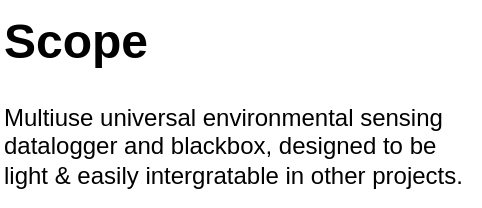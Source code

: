 <mxfile version="27.0.9" pages="2">
  <diagram name="Project Scope" id="McsNOYd1awC_-GSTT8ix">
    <mxGraphModel dx="921" dy="539" grid="1" gridSize="10" guides="1" tooltips="1" connect="1" arrows="1" fold="0" page="1" pageScale="1" pageWidth="280" pageHeight="140" math="0" shadow="0">
      <root>
        <mxCell id="0" />
        <mxCell id="1" parent="0" />
        <mxCell id="0ag0ew79iEDbAjZ4XW5W-1" value="&lt;h1 style=&quot;margin-top: 0px;&quot;&gt;Scope&lt;/h1&gt;&lt;p&gt;Multiuse universal environmental sensing datalogger and blackbox, designed to be light &amp;amp; easily intergratable in other projects.&lt;/p&gt;" style="text;html=1;whiteSpace=wrap;overflow=hidden;rounded=0;" parent="1" vertex="1">
          <mxGeometry x="20" y="20" width="240" height="100" as="geometry" />
        </mxCell>
      </root>
    </mxGraphModel>
  </diagram>
  <diagram id="FQ1nKd3-7XS8y8ytSOO6" name="Brainstorm">
    <mxGraphModel dx="1145" dy="925" grid="1" gridSize="10" guides="1" tooltips="1" connect="1" arrows="1" fold="1" page="1" pageScale="1" pageWidth="1800" pageHeight="1000" math="0" shadow="0">
      <root>
        <mxCell id="0" />
        <mxCell id="1" parent="0" />
        <mxCell id="3pjWGbJU7a3rdEfy6oa0-60" value="Back" style="rounded=1;whiteSpace=wrap;html=1;absoluteArcSize=1;labelPosition=center;verticalLabelPosition=top;align=center;verticalAlign=bottom;" vertex="1" parent="1">
          <mxGeometry x="1080" y="600" width="280" height="370" as="geometry" />
        </mxCell>
        <mxCell id="3pjWGbJU7a3rdEfy6oa0-56" value="Front" style="rounded=1;whiteSpace=wrap;html=1;absoluteArcSize=1;labelPosition=center;verticalLabelPosition=top;align=center;verticalAlign=bottom;" vertex="1" parent="1">
          <mxGeometry x="760" y="600" width="280" height="370" as="geometry" />
        </mxCell>
        <mxCell id="L1JjOYj15Y7zxB5eidy2-1" value="Sensing" style="swimlane;fontStyle=0;childLayout=stackLayout;horizontal=1;startSize=20;horizontalStack=0;resizeParent=1;resizeParentMax=0;resizeLast=0;collapsible=0;marginBottom=0;whiteSpace=wrap;html=1;absoluteArcSize=1;rounded=1;" parent="1" vertex="1">
          <mxGeometry x="80" y="80" width="140" height="320" as="geometry" />
        </mxCell>
        <mxCell id="L1JjOYj15Y7zxB5eidy2-2" value="Acceleration" style="text;strokeColor=none;fillColor=none;align=left;verticalAlign=middle;spacingLeft=4;spacingRight=4;overflow=hidden;points=[[0,0.5],[1,0.5]];portConstraint=eastwest;rotatable=0;whiteSpace=wrap;html=1;" parent="L1JjOYj15Y7zxB5eidy2-1" vertex="1">
          <mxGeometry y="20" width="140" height="20" as="geometry" />
        </mxCell>
        <mxCell id="L1JjOYj15Y7zxB5eidy2-3" value="Gyroscopic Rotation" style="text;strokeColor=none;fillColor=none;align=left;verticalAlign=middle;spacingLeft=4;spacingRight=4;overflow=hidden;points=[[0,0.5],[1,0.5]];portConstraint=eastwest;rotatable=0;whiteSpace=wrap;html=1;" parent="L1JjOYj15Y7zxB5eidy2-1" vertex="1">
          <mxGeometry y="40" width="140" height="20" as="geometry" />
        </mxCell>
        <mxCell id="L1JjOYj15Y7zxB5eidy2-4" value="Magnetic Orientation" style="text;strokeColor=none;fillColor=none;align=left;verticalAlign=middle;spacingLeft=4;spacingRight=4;overflow=hidden;points=[[0,0.5],[1,0.5]];portConstraint=eastwest;rotatable=0;whiteSpace=wrap;html=1;" parent="L1JjOYj15Y7zxB5eidy2-1" vertex="1">
          <mxGeometry y="60" width="140" height="20" as="geometry" />
        </mxCell>
        <mxCell id="L1JjOYj15Y7zxB5eidy2-14" value="Temperature" style="text;strokeColor=none;fillColor=none;align=left;verticalAlign=middle;spacingLeft=4;spacingRight=4;overflow=hidden;points=[[0,0.5],[1,0.5]];portConstraint=eastwest;rotatable=0;whiteSpace=wrap;html=1;" parent="L1JjOYj15Y7zxB5eidy2-1" vertex="1">
          <mxGeometry y="80" width="140" height="20" as="geometry" />
        </mxCell>
        <mxCell id="L1JjOYj15Y7zxB5eidy2-13" value="Pressure" style="text;strokeColor=none;fillColor=none;align=left;verticalAlign=middle;spacingLeft=4;spacingRight=4;overflow=hidden;points=[[0,0.5],[1,0.5]];portConstraint=eastwest;rotatable=0;whiteSpace=wrap;html=1;" parent="L1JjOYj15Y7zxB5eidy2-1" vertex="1">
          <mxGeometry y="100" width="140" height="20" as="geometry" />
        </mxCell>
        <mxCell id="L1JjOYj15Y7zxB5eidy2-12" value="Humidity" style="text;strokeColor=none;fillColor=none;align=left;verticalAlign=middle;spacingLeft=4;spacingRight=4;overflow=hidden;points=[[0,0.5],[1,0.5]];portConstraint=eastwest;rotatable=0;whiteSpace=wrap;html=1;" parent="L1JjOYj15Y7zxB5eidy2-1" vertex="1">
          <mxGeometry y="120" width="140" height="20" as="geometry" />
        </mxCell>
        <mxCell id="L1JjOYj15Y7zxB5eidy2-11" value="Absolute Position" style="text;strokeColor=none;fillColor=none;align=left;verticalAlign=middle;spacingLeft=4;spacingRight=4;overflow=hidden;points=[[0,0.5],[1,0.5]];portConstraint=eastwest;rotatable=0;whiteSpace=wrap;html=1;" parent="L1JjOYj15Y7zxB5eidy2-1" vertex="1">
          <mxGeometry y="140" width="140" height="20" as="geometry" />
        </mxCell>
        <mxCell id="uo8Idtp6r13H3L6MG85X-13" value="Absolute Altitude" style="text;strokeColor=none;fillColor=none;align=left;verticalAlign=middle;spacingLeft=4;spacingRight=4;overflow=hidden;points=[[0,0.5],[1,0.5]];portConstraint=eastwest;rotatable=0;whiteSpace=wrap;html=1;" parent="L1JjOYj15Y7zxB5eidy2-1" vertex="1">
          <mxGeometry y="160" width="140" height="20" as="geometry" />
        </mxCell>
        <mxCell id="L1JjOYj15Y7zxB5eidy2-10" value="Absolute Time" style="text;strokeColor=none;fillColor=none;align=left;verticalAlign=middle;spacingLeft=4;spacingRight=4;overflow=hidden;points=[[0,0.5],[1,0.5]];portConstraint=eastwest;rotatable=0;whiteSpace=wrap;html=1;" parent="L1JjOYj15Y7zxB5eidy2-1" vertex="1">
          <mxGeometry y="180" width="140" height="20" as="geometry" />
        </mxCell>
        <mxCell id="L1JjOYj15Y7zxB5eidy2-9" value="Absolute Speed" style="text;strokeColor=none;fillColor=none;align=left;verticalAlign=middle;spacingLeft=4;spacingRight=4;overflow=hidden;points=[[0,0.5],[1,0.5]];portConstraint=eastwest;rotatable=0;whiteSpace=wrap;html=1;" parent="L1JjOYj15Y7zxB5eidy2-1" vertex="1">
          <mxGeometry y="200" width="140" height="20" as="geometry" />
        </mxCell>
        <mxCell id="L1JjOYj15Y7zxB5eidy2-15" value="Relative Time" style="text;strokeColor=none;fillColor=none;align=left;verticalAlign=middle;spacingLeft=4;spacingRight=4;overflow=hidden;points=[[0,0.5],[1,0.5]];portConstraint=eastwest;rotatable=0;whiteSpace=wrap;html=1;" parent="L1JjOYj15Y7zxB5eidy2-1" vertex="1">
          <mxGeometry y="220" width="140" height="20" as="geometry" />
        </mxCell>
        <mxCell id="L1JjOYj15Y7zxB5eidy2-67" value="Battery Voltage" style="text;strokeColor=none;fillColor=none;align=left;verticalAlign=middle;spacingLeft=4;spacingRight=4;overflow=hidden;points=[[0,0.5],[1,0.5]];portConstraint=eastwest;rotatable=0;whiteSpace=wrap;html=1;" parent="L1JjOYj15Y7zxB5eidy2-1" vertex="1">
          <mxGeometry y="240" width="140" height="20" as="geometry" />
        </mxCell>
        <mxCell id="uo8Idtp6r13H3L6MG85X-1" value="Audio" style="text;strokeColor=none;fillColor=none;align=left;verticalAlign=middle;spacingLeft=4;spacingRight=4;overflow=hidden;points=[[0,0.5],[1,0.5]];portConstraint=eastwest;rotatable=0;whiteSpace=wrap;html=1;" parent="L1JjOYj15Y7zxB5eidy2-1" vertex="1">
          <mxGeometry y="260" width="140" height="20" as="geometry" />
        </mxCell>
        <mxCell id="uo8Idtp6r13H3L6MG85X-6" value="Heart Rate" style="text;strokeColor=none;fillColor=none;align=left;verticalAlign=middle;spacingLeft=4;spacingRight=4;overflow=hidden;points=[[0,0.5],[1,0.5]];portConstraint=eastwest;rotatable=0;whiteSpace=wrap;html=1;" parent="L1JjOYj15Y7zxB5eidy2-1" vertex="1">
          <mxGeometry y="280" width="140" height="20" as="geometry" />
        </mxCell>
        <mxCell id="uo8Idtp6r13H3L6MG85X-11" value="Oxygen" style="text;strokeColor=none;fillColor=none;align=left;verticalAlign=middle;spacingLeft=4;spacingRight=4;overflow=hidden;points=[[0,0.5],[1,0.5]];portConstraint=eastwest;rotatable=0;whiteSpace=wrap;html=1;" parent="L1JjOYj15Y7zxB5eidy2-1" vertex="1">
          <mxGeometry y="300" width="140" height="20" as="geometry" />
        </mxCell>
        <mxCell id="L1JjOYj15Y7zxB5eidy2-5" value="Sensor" style="swimlane;fontStyle=0;childLayout=stackLayout;horizontal=1;startSize=20;horizontalStack=0;resizeParent=1;resizeParentMax=0;resizeLast=0;collapsible=0;marginBottom=0;whiteSpace=wrap;html=1;absoluteArcSize=1;rounded=1;" parent="1" vertex="1">
          <mxGeometry x="280" y="160" width="160" height="160" as="geometry" />
        </mxCell>
        <mxCell id="L1JjOYj15Y7zxB5eidy2-6" value="Inertial Measurement Unit" style="text;strokeColor=none;fillColor=none;align=left;verticalAlign=middle;spacingLeft=4;spacingRight=4;overflow=hidden;points=[[0,0.5],[1,0.5]];portConstraint=eastwest;rotatable=0;whiteSpace=wrap;html=1;" parent="L1JjOYj15Y7zxB5eidy2-5" vertex="1">
          <mxGeometry y="20" width="160" height="20" as="geometry" />
        </mxCell>
        <mxCell id="L1JjOYj15Y7zxB5eidy2-7" value="Environmental Sensor" style="text;strokeColor=none;fillColor=none;align=left;verticalAlign=middle;spacingLeft=4;spacingRight=4;overflow=hidden;points=[[0,0.5],[1,0.5]];portConstraint=eastwest;rotatable=0;whiteSpace=wrap;html=1;" parent="L1JjOYj15Y7zxB5eidy2-5" vertex="1">
          <mxGeometry y="40" width="160" height="20" as="geometry" />
        </mxCell>
        <mxCell id="L1JjOYj15Y7zxB5eidy2-8" value="Global Positioning System" style="text;strokeColor=none;fillColor=none;align=left;verticalAlign=middle;spacingLeft=4;spacingRight=4;overflow=hidden;points=[[0,0.5],[1,0.5]];portConstraint=eastwest;rotatable=0;whiteSpace=wrap;html=1;" parent="L1JjOYj15Y7zxB5eidy2-5" vertex="1">
          <mxGeometry y="60" width="160" height="20" as="geometry" />
        </mxCell>
        <mxCell id="L1JjOYj15Y7zxB5eidy2-17" value="Real Time Clock" style="text;strokeColor=none;fillColor=none;align=left;verticalAlign=middle;spacingLeft=4;spacingRight=4;overflow=hidden;points=[[0,0.5],[1,0.5]];portConstraint=eastwest;rotatable=0;whiteSpace=wrap;html=1;" parent="L1JjOYj15Y7zxB5eidy2-5" vertex="1">
          <mxGeometry y="80" width="160" height="20" as="geometry" />
        </mxCell>
        <mxCell id="L1JjOYj15Y7zxB5eidy2-68" value="Analog Digital Converter" style="text;strokeColor=none;fillColor=none;align=left;verticalAlign=middle;spacingLeft=4;spacingRight=4;overflow=hidden;points=[[0,0.5],[1,0.5]];portConstraint=eastwest;rotatable=0;whiteSpace=wrap;html=1;" parent="L1JjOYj15Y7zxB5eidy2-5" vertex="1">
          <mxGeometry y="100" width="160" height="20" as="geometry" />
        </mxCell>
        <mxCell id="uo8Idtp6r13H3L6MG85X-2" value="Microphone" style="text;strokeColor=none;fillColor=none;align=left;verticalAlign=middle;spacingLeft=4;spacingRight=4;overflow=hidden;points=[[0,0.5],[1,0.5]];portConstraint=eastwest;rotatable=0;whiteSpace=wrap;html=1;" parent="L1JjOYj15Y7zxB5eidy2-5" vertex="1">
          <mxGeometry y="120" width="160" height="20" as="geometry" />
        </mxCell>
        <mxCell id="uo8Idtp6r13H3L6MG85X-7" value="Pulse Oximeter (External)" style="text;strokeColor=none;fillColor=none;align=left;verticalAlign=middle;spacingLeft=4;spacingRight=4;overflow=hidden;points=[[0,0.5],[1,0.5]];portConstraint=eastwest;rotatable=0;whiteSpace=wrap;html=1;" parent="L1JjOYj15Y7zxB5eidy2-5" vertex="1">
          <mxGeometry y="140" width="160" height="20" as="geometry" />
        </mxCell>
        <mxCell id="L1JjOYj15Y7zxB5eidy2-18" style="rounded=0;orthogonalLoop=1;jettySize=auto;html=1;exitX=1;exitY=0.5;exitDx=0;exitDy=0;entryX=0;entryY=0.5;entryDx=0;entryDy=0;" parent="1" source="L1JjOYj15Y7zxB5eidy2-2" target="L1JjOYj15Y7zxB5eidy2-6" edge="1">
          <mxGeometry relative="1" as="geometry" />
        </mxCell>
        <mxCell id="L1JjOYj15Y7zxB5eidy2-19" style="edgeStyle=none;shape=connector;rounded=0;orthogonalLoop=1;jettySize=auto;html=1;exitX=1;exitY=0.5;exitDx=0;exitDy=0;entryX=0;entryY=0.5;entryDx=0;entryDy=0;strokeColor=default;align=center;verticalAlign=middle;fontFamily=Helvetica;fontSize=11;fontColor=default;labelBackgroundColor=default;endArrow=classic;" parent="1" source="L1JjOYj15Y7zxB5eidy2-3" target="L1JjOYj15Y7zxB5eidy2-6" edge="1">
          <mxGeometry relative="1" as="geometry" />
        </mxCell>
        <mxCell id="L1JjOYj15Y7zxB5eidy2-20" style="edgeStyle=none;shape=connector;rounded=0;orthogonalLoop=1;jettySize=auto;html=1;exitX=1;exitY=0.5;exitDx=0;exitDy=0;entryX=0;entryY=0.5;entryDx=0;entryDy=0;strokeColor=default;align=center;verticalAlign=middle;fontFamily=Helvetica;fontSize=11;fontColor=default;labelBackgroundColor=default;endArrow=classic;" parent="1" source="L1JjOYj15Y7zxB5eidy2-4" target="L1JjOYj15Y7zxB5eidy2-6" edge="1">
          <mxGeometry relative="1" as="geometry" />
        </mxCell>
        <mxCell id="L1JjOYj15Y7zxB5eidy2-21" style="edgeStyle=none;shape=connector;rounded=0;orthogonalLoop=1;jettySize=auto;html=1;exitX=1;exitY=0.5;exitDx=0;exitDy=0;entryX=0;entryY=0.5;entryDx=0;entryDy=0;strokeColor=default;align=center;verticalAlign=middle;fontFamily=Helvetica;fontSize=11;fontColor=default;labelBackgroundColor=default;endArrow=classic;" parent="1" source="L1JjOYj15Y7zxB5eidy2-14" target="L1JjOYj15Y7zxB5eidy2-7" edge="1">
          <mxGeometry relative="1" as="geometry" />
        </mxCell>
        <mxCell id="L1JjOYj15Y7zxB5eidy2-22" style="edgeStyle=none;shape=connector;rounded=0;orthogonalLoop=1;jettySize=auto;html=1;exitX=1;exitY=0.5;exitDx=0;exitDy=0;entryX=0;entryY=0.5;entryDx=0;entryDy=0;strokeColor=default;align=center;verticalAlign=middle;fontFamily=Helvetica;fontSize=11;fontColor=default;labelBackgroundColor=default;endArrow=classic;" parent="1" source="L1JjOYj15Y7zxB5eidy2-13" target="L1JjOYj15Y7zxB5eidy2-7" edge="1">
          <mxGeometry relative="1" as="geometry" />
        </mxCell>
        <mxCell id="L1JjOYj15Y7zxB5eidy2-23" style="edgeStyle=none;shape=connector;rounded=0;orthogonalLoop=1;jettySize=auto;html=1;exitX=1;exitY=0.5;exitDx=0;exitDy=0;entryX=0;entryY=0.5;entryDx=0;entryDy=0;strokeColor=default;align=center;verticalAlign=middle;fontFamily=Helvetica;fontSize=11;fontColor=default;labelBackgroundColor=default;endArrow=classic;" parent="1" source="L1JjOYj15Y7zxB5eidy2-12" target="L1JjOYj15Y7zxB5eidy2-7" edge="1">
          <mxGeometry relative="1" as="geometry" />
        </mxCell>
        <mxCell id="L1JjOYj15Y7zxB5eidy2-24" style="edgeStyle=none;shape=connector;rounded=0;orthogonalLoop=1;jettySize=auto;html=1;exitX=1;exitY=0.5;exitDx=0;exitDy=0;entryX=0;entryY=0.5;entryDx=0;entryDy=0;strokeColor=default;align=center;verticalAlign=middle;fontFamily=Helvetica;fontSize=11;fontColor=default;labelBackgroundColor=default;endArrow=classic;" parent="1" source="L1JjOYj15Y7zxB5eidy2-11" target="L1JjOYj15Y7zxB5eidy2-8" edge="1">
          <mxGeometry relative="1" as="geometry" />
        </mxCell>
        <mxCell id="L1JjOYj15Y7zxB5eidy2-25" style="edgeStyle=none;shape=connector;rounded=0;orthogonalLoop=1;jettySize=auto;html=1;exitX=1;exitY=0.5;exitDx=0;exitDy=0;entryX=0;entryY=0.5;entryDx=0;entryDy=0;strokeColor=default;align=center;verticalAlign=middle;fontFamily=Helvetica;fontSize=11;fontColor=default;labelBackgroundColor=default;endArrow=classic;" parent="1" source="L1JjOYj15Y7zxB5eidy2-10" target="L1JjOYj15Y7zxB5eidy2-8" edge="1">
          <mxGeometry relative="1" as="geometry" />
        </mxCell>
        <mxCell id="L1JjOYj15Y7zxB5eidy2-26" style="edgeStyle=none;shape=connector;rounded=0;orthogonalLoop=1;jettySize=auto;html=1;exitX=1;exitY=0.5;exitDx=0;exitDy=0;entryX=0;entryY=0.5;entryDx=0;entryDy=0;strokeColor=default;align=center;verticalAlign=middle;fontFamily=Helvetica;fontSize=11;fontColor=default;labelBackgroundColor=default;endArrow=classic;" parent="1" source="L1JjOYj15Y7zxB5eidy2-9" target="L1JjOYj15Y7zxB5eidy2-8" edge="1">
          <mxGeometry relative="1" as="geometry" />
        </mxCell>
        <mxCell id="L1JjOYj15Y7zxB5eidy2-27" style="edgeStyle=none;shape=connector;rounded=0;orthogonalLoop=1;jettySize=auto;html=1;exitX=1;exitY=0.5;exitDx=0;exitDy=0;entryX=0;entryY=0.5;entryDx=0;entryDy=0;strokeColor=default;align=center;verticalAlign=middle;fontFamily=Helvetica;fontSize=11;fontColor=default;labelBackgroundColor=default;endArrow=classic;" parent="1" source="L1JjOYj15Y7zxB5eidy2-15" target="L1JjOYj15Y7zxB5eidy2-17" edge="1">
          <mxGeometry relative="1" as="geometry" />
        </mxCell>
        <mxCell id="L1JjOYj15Y7zxB5eidy2-28" value="Selected Component" style="swimlane;fontStyle=0;childLayout=stackLayout;horizontal=1;startSize=20;horizontalStack=0;resizeParent=1;resizeParentMax=0;resizeLast=0;collapsible=0;marginBottom=0;whiteSpace=wrap;html=1;absoluteArcSize=1;rounded=1;" parent="1" vertex="1">
          <mxGeometry x="500" y="160" width="120" height="160" as="geometry" />
        </mxCell>
        <mxCell id="L1JjOYj15Y7zxB5eidy2-29" value="ICM20948" style="text;strokeColor=none;fillColor=none;align=left;verticalAlign=middle;spacingLeft=4;spacingRight=4;overflow=hidden;points=[[0,0.5],[1,0.5]];portConstraint=eastwest;rotatable=0;whiteSpace=wrap;html=1;" parent="L1JjOYj15Y7zxB5eidy2-28" vertex="1">
          <mxGeometry y="20" width="120" height="20" as="geometry" />
        </mxCell>
        <mxCell id="L1JjOYj15Y7zxB5eidy2-30" value="BME280" style="text;strokeColor=none;fillColor=none;align=left;verticalAlign=middle;spacingLeft=4;spacingRight=4;overflow=hidden;points=[[0,0.5],[1,0.5]];portConstraint=eastwest;rotatable=0;whiteSpace=wrap;html=1;" parent="L1JjOYj15Y7zxB5eidy2-28" vertex="1">
          <mxGeometry y="40" width="120" height="20" as="geometry" />
        </mxCell>
        <mxCell id="L1JjOYj15Y7zxB5eidy2-31" value="Neo M7" style="text;strokeColor=none;fillColor=none;align=left;verticalAlign=middle;spacingLeft=4;spacingRight=4;overflow=hidden;points=[[0,0.5],[1,0.5]];portConstraint=eastwest;rotatable=0;whiteSpace=wrap;html=1;" parent="L1JjOYj15Y7zxB5eidy2-28" vertex="1">
          <mxGeometry y="60" width="120" height="20" as="geometry" />
        </mxCell>
        <mxCell id="L1JjOYj15Y7zxB5eidy2-32" value="MAX31331EWC+T" style="text;strokeColor=none;fillColor=none;align=left;verticalAlign=middle;spacingLeft=4;spacingRight=4;overflow=hidden;points=[[0,0.5],[1,0.5]];portConstraint=eastwest;rotatable=0;whiteSpace=wrap;html=1;" parent="L1JjOYj15Y7zxB5eidy2-28" vertex="1">
          <mxGeometry y="80" width="120" height="20" as="geometry" />
        </mxCell>
        <mxCell id="L1JjOYj15Y7zxB5eidy2-70" value="Wroom32 Integrated" style="text;strokeColor=none;fillColor=none;align=left;verticalAlign=middle;spacingLeft=4;spacingRight=4;overflow=hidden;points=[[0,0.5],[1,0.5]];portConstraint=eastwest;rotatable=0;whiteSpace=wrap;html=1;" parent="L1JjOYj15Y7zxB5eidy2-28" vertex="1">
          <mxGeometry y="100" width="120" height="20" as="geometry" />
        </mxCell>
        <mxCell id="uo8Idtp6r13H3L6MG85X-4" value="INMP441" style="text;strokeColor=none;fillColor=none;align=left;verticalAlign=middle;spacingLeft=4;spacingRight=4;overflow=hidden;points=[[0,0.5],[1,0.5]];portConstraint=eastwest;rotatable=0;whiteSpace=wrap;html=1;" parent="L1JjOYj15Y7zxB5eidy2-28" vertex="1">
          <mxGeometry y="120" width="120" height="20" as="geometry" />
        </mxCell>
        <mxCell id="uo8Idtp6r13H3L6MG85X-9" value="MAX30102" style="text;strokeColor=none;fillColor=none;align=left;verticalAlign=middle;spacingLeft=4;spacingRight=4;overflow=hidden;points=[[0,0.5],[1,0.5]];portConstraint=eastwest;rotatable=0;whiteSpace=wrap;html=1;" parent="L1JjOYj15Y7zxB5eidy2-28" vertex="1">
          <mxGeometry y="140" width="120" height="20" as="geometry" />
        </mxCell>
        <mxCell id="L1JjOYj15Y7zxB5eidy2-33" style="edgeStyle=none;shape=connector;rounded=0;orthogonalLoop=1;jettySize=auto;html=1;exitX=1;exitY=0.5;exitDx=0;exitDy=0;entryX=0;entryY=0.5;entryDx=0;entryDy=0;strokeColor=default;align=center;verticalAlign=middle;fontFamily=Helvetica;fontSize=11;fontColor=default;labelBackgroundColor=default;endArrow=classic;" parent="1" source="L1JjOYj15Y7zxB5eidy2-6" target="L1JjOYj15Y7zxB5eidy2-29" edge="1">
          <mxGeometry relative="1" as="geometry" />
        </mxCell>
        <mxCell id="L1JjOYj15Y7zxB5eidy2-34" style="edgeStyle=none;shape=connector;rounded=0;orthogonalLoop=1;jettySize=auto;html=1;exitX=1;exitY=0.5;exitDx=0;exitDy=0;entryX=0;entryY=0.5;entryDx=0;entryDy=0;strokeColor=default;align=center;verticalAlign=middle;fontFamily=Helvetica;fontSize=11;fontColor=default;labelBackgroundColor=default;endArrow=classic;" parent="1" source="L1JjOYj15Y7zxB5eidy2-7" target="L1JjOYj15Y7zxB5eidy2-30" edge="1">
          <mxGeometry relative="1" as="geometry" />
        </mxCell>
        <mxCell id="L1JjOYj15Y7zxB5eidy2-35" style="edgeStyle=none;shape=connector;rounded=0;orthogonalLoop=1;jettySize=auto;html=1;exitX=1;exitY=0.5;exitDx=0;exitDy=0;entryX=0;entryY=0.5;entryDx=0;entryDy=0;strokeColor=default;align=center;verticalAlign=middle;fontFamily=Helvetica;fontSize=11;fontColor=default;labelBackgroundColor=default;endArrow=classic;" parent="1" source="L1JjOYj15Y7zxB5eidy2-8" target="L1JjOYj15Y7zxB5eidy2-31" edge="1">
          <mxGeometry relative="1" as="geometry" />
        </mxCell>
        <mxCell id="L1JjOYj15Y7zxB5eidy2-36" style="edgeStyle=none;shape=connector;rounded=0;orthogonalLoop=1;jettySize=auto;html=1;exitX=1;exitY=0.5;exitDx=0;exitDy=0;entryX=0;entryY=0.5;entryDx=0;entryDy=0;strokeColor=default;align=center;verticalAlign=middle;fontFamily=Helvetica;fontSize=11;fontColor=default;labelBackgroundColor=default;endArrow=classic;" parent="1" source="L1JjOYj15Y7zxB5eidy2-17" target="L1JjOYj15Y7zxB5eidy2-32" edge="1">
          <mxGeometry relative="1" as="geometry" />
        </mxCell>
        <mxCell id="L1JjOYj15Y7zxB5eidy2-37" value="Modules" style="swimlane;fontStyle=0;childLayout=stackLayout;horizontal=1;startSize=20;horizontalStack=0;resizeParent=1;resizeParentMax=0;resizeLast=0;collapsible=0;marginBottom=0;whiteSpace=wrap;html=1;absoluteArcSize=1;rounded=1;" parent="1" vertex="1">
          <mxGeometry x="680" y="170" width="80" height="40" as="geometry" />
        </mxCell>
        <mxCell id="L1JjOYj15Y7zxB5eidy2-38" value="Sensored" style="text;strokeColor=none;fillColor=none;align=left;verticalAlign=middle;spacingLeft=4;spacingRight=4;overflow=hidden;points=[[0,0.5],[1,0.5]];portConstraint=eastwest;rotatable=0;whiteSpace=wrap;html=1;" parent="L1JjOYj15Y7zxB5eidy2-37" vertex="1">
          <mxGeometry y="20" width="80" height="20" as="geometry" />
        </mxCell>
        <mxCell id="L1JjOYj15Y7zxB5eidy2-42" style="edgeStyle=none;shape=connector;rounded=0;orthogonalLoop=1;jettySize=auto;html=1;exitX=1;exitY=0.5;exitDx=0;exitDy=0;entryX=0;entryY=0.5;entryDx=0;entryDy=0;strokeColor=default;align=center;verticalAlign=middle;fontFamily=Helvetica;fontSize=11;fontColor=default;labelBackgroundColor=default;endArrow=classic;" parent="1" source="L1JjOYj15Y7zxB5eidy2-29" target="L1JjOYj15Y7zxB5eidy2-38" edge="1">
          <mxGeometry relative="1" as="geometry" />
        </mxCell>
        <mxCell id="L1JjOYj15Y7zxB5eidy2-43" style="edgeStyle=none;shape=connector;rounded=0;orthogonalLoop=1;jettySize=auto;html=1;exitX=1;exitY=0.5;exitDx=0;exitDy=0;entryX=0;entryY=0.5;entryDx=0;entryDy=0;strokeColor=default;align=center;verticalAlign=middle;fontFamily=Helvetica;fontSize=11;fontColor=default;labelBackgroundColor=default;endArrow=classic;" parent="1" source="L1JjOYj15Y7zxB5eidy2-30" target="L1JjOYj15Y7zxB5eidy2-38" edge="1">
          <mxGeometry relative="1" as="geometry" />
        </mxCell>
        <mxCell id="L1JjOYj15Y7zxB5eidy2-46" style="edgeStyle=none;shape=connector;rounded=0;orthogonalLoop=1;jettySize=auto;html=1;exitX=1;exitY=0.5;exitDx=0;exitDy=0;entryX=0;entryY=0.5;entryDx=0;entryDy=0;strokeColor=default;align=center;verticalAlign=middle;fontFamily=Helvetica;fontSize=11;fontColor=default;labelBackgroundColor=default;endArrow=classic;" parent="1" source="L1JjOYj15Y7zxB5eidy2-44" target="L1JjOYj15Y7zxB5eidy2-45" edge="1">
          <mxGeometry relative="1" as="geometry" />
        </mxCell>
        <mxCell id="L1JjOYj15Y7zxB5eidy2-54" style="edgeStyle=none;shape=connector;rounded=0;orthogonalLoop=1;jettySize=auto;html=1;exitX=0;exitY=0.5;exitDx=0;exitDy=0;entryX=1;entryY=0.5;entryDx=0;entryDy=0;strokeColor=default;align=center;verticalAlign=middle;fontFamily=Helvetica;fontSize=11;fontColor=default;labelBackgroundColor=default;endArrow=classic;" parent="1" source="L1JjOYj15Y7zxB5eidy2-44" target="L1JjOYj15Y7zxB5eidy2-53" edge="1">
          <mxGeometry relative="1" as="geometry" />
        </mxCell>
        <mxCell id="L1JjOYj15Y7zxB5eidy2-44" value="Wroom32&lt;div&gt;C3&lt;/div&gt;" style="rounded=1;whiteSpace=wrap;html=1;fontFamily=Helvetica;fontSize=11;fontColor=default;labelBackgroundColor=default;absoluteArcSize=1;" parent="1" vertex="1">
          <mxGeometry x="240" y="520" width="80" height="40" as="geometry" />
        </mxCell>
        <mxCell id="L1JjOYj15Y7zxB5eidy2-45" value="I2C OLED" style="rounded=1;whiteSpace=wrap;html=1;fontFamily=Helvetica;fontSize=11;fontColor=default;labelBackgroundColor=default;absoluteArcSize=1;" parent="1" vertex="1">
          <mxGeometry x="360" y="520" width="80" height="40" as="geometry" />
        </mxCell>
        <mxCell id="L1JjOYj15Y7zxB5eidy2-49" style="edgeStyle=none;shape=connector;rounded=0;orthogonalLoop=1;jettySize=auto;html=1;exitX=0.5;exitY=1;exitDx=0;exitDy=0;entryX=0.5;entryY=0;entryDx=0;entryDy=0;strokeColor=default;align=center;verticalAlign=middle;fontFamily=Helvetica;fontSize=11;fontColor=default;labelBackgroundColor=default;endArrow=classic;" parent="1" source="L1JjOYj15Y7zxB5eidy2-47" target="L1JjOYj15Y7zxB5eidy2-44" edge="1">
          <mxGeometry relative="1" as="geometry" />
        </mxCell>
        <mxCell id="L1JjOYj15Y7zxB5eidy2-47" value="Select Sensors &amp;amp; Modules" style="rounded=1;whiteSpace=wrap;html=1;fontFamily=Helvetica;fontSize=11;fontColor=default;labelBackgroundColor=default;absoluteArcSize=1;" parent="1" vertex="1">
          <mxGeometry x="240" y="440" width="80" height="40" as="geometry" />
        </mxCell>
        <mxCell id="L1JjOYj15Y7zxB5eidy2-52" style="edgeStyle=none;shape=connector;rounded=0;orthogonalLoop=1;jettySize=auto;html=1;exitX=0.5;exitY=0;exitDx=0;exitDy=0;entryX=0.5;entryY=1;entryDx=0;entryDy=0;strokeColor=default;align=center;verticalAlign=middle;fontFamily=Helvetica;fontSize=11;fontColor=default;labelBackgroundColor=default;endArrow=classic;" parent="1" source="L1JjOYj15Y7zxB5eidy2-50" target="L1JjOYj15Y7zxB5eidy2-44" edge="1">
          <mxGeometry relative="1" as="geometry" />
        </mxCell>
        <mxCell id="L1JjOYj15Y7zxB5eidy2-50" value="Button" style="rounded=1;whiteSpace=wrap;html=1;fontFamily=Helvetica;fontSize=11;fontColor=default;labelBackgroundColor=default;absoluteArcSize=1;" parent="1" vertex="1">
          <mxGeometry x="240" y="600" width="80" height="40" as="geometry" />
        </mxCell>
        <mxCell id="L1JjOYj15Y7zxB5eidy2-53" value="MicroSD Card" style="rounded=1;whiteSpace=wrap;html=1;fontFamily=Helvetica;fontSize=11;fontColor=default;labelBackgroundColor=default;absoluteArcSize=1;" parent="1" vertex="1">
          <mxGeometry x="120" y="520" width="80" height="40" as="geometry" />
        </mxCell>
        <mxCell id="L1JjOYj15Y7zxB5eidy2-55" value="Button Purpose" style="swimlane;fontStyle=0;childLayout=stackLayout;horizontal=1;startSize=20;horizontalStack=0;resizeParent=1;resizeParentMax=0;resizeLast=0;collapsible=0;marginBottom=0;whiteSpace=wrap;html=1;absoluteArcSize=1;rounded=1;fontFamily=Helvetica;fontSize=11;fontColor=default;labelBackgroundColor=default;" parent="1" vertex="1">
          <mxGeometry x="480" y="480" width="220" height="100" as="geometry" />
        </mxCell>
        <mxCell id="L1JjOYj15Y7zxB5eidy2-56" value="Any activation will auto enable the OLED" style="text;strokeColor=none;fillColor=none;align=left;verticalAlign=middle;spacingLeft=4;spacingRight=4;overflow=hidden;points=[[0,0.5],[1,0.5]];portConstraint=eastwest;rotatable=0;whiteSpace=wrap;html=1;fontFamily=Helvetica;fontSize=11;fontColor=default;labelBackgroundColor=default;" parent="L1JjOYj15Y7zxB5eidy2-55" vertex="1">
          <mxGeometry y="20" width="220" height="20" as="geometry" />
        </mxCell>
        <mxCell id="L1JjOYj15Y7zxB5eidy2-62" value="Any activation will turn the device on" style="text;strokeColor=none;fillColor=none;align=left;verticalAlign=middle;spacingLeft=4;spacingRight=4;overflow=hidden;points=[[0,0.5],[1,0.5]];portConstraint=eastwest;rotatable=0;whiteSpace=wrap;html=1;fontFamily=Helvetica;fontSize=11;fontColor=default;labelBackgroundColor=default;" parent="L1JjOYj15Y7zxB5eidy2-55" vertex="1">
          <mxGeometry y="40" width="220" height="20" as="geometry" />
        </mxCell>
        <mxCell id="L1JjOYj15Y7zxB5eidy2-57" value="Tap: OLED Mode Change" style="text;strokeColor=none;fillColor=none;align=left;verticalAlign=middle;spacingLeft=4;spacingRight=4;overflow=hidden;points=[[0,0.5],[1,0.5]];portConstraint=eastwest;rotatable=0;whiteSpace=wrap;html=1;fontFamily=Helvetica;fontSize=11;fontColor=default;labelBackgroundColor=default;" parent="L1JjOYj15Y7zxB5eidy2-55" vertex="1">
          <mxGeometry y="60" width="220" height="20" as="geometry" />
        </mxCell>
        <mxCell id="L1JjOYj15Y7zxB5eidy2-58" value="Hold: System Off" style="text;strokeColor=none;fillColor=none;align=left;verticalAlign=middle;spacingLeft=4;spacingRight=4;overflow=hidden;points=[[0,0.5],[1,0.5]];portConstraint=eastwest;rotatable=0;whiteSpace=wrap;html=1;fontFamily=Helvetica;fontSize=11;fontColor=default;labelBackgroundColor=default;" parent="L1JjOYj15Y7zxB5eidy2-55" vertex="1">
          <mxGeometry y="80" width="220" height="20" as="geometry" />
        </mxCell>
        <mxCell id="L1JjOYj15Y7zxB5eidy2-60" value="Note: If the USB is plugged in and the system power cycles, it will auto enter debug/boot mode" style="rounded=1;whiteSpace=wrap;html=1;fontFamily=Helvetica;fontSize=11;fontColor=default;labelBackgroundColor=default;" parent="1" vertex="1">
          <mxGeometry x="480" y="600" width="220" height="60" as="geometry" />
        </mxCell>
        <mxCell id="L1JjOYj15Y7zxB5eidy2-69" style="edgeStyle=none;shape=connector;rounded=0;orthogonalLoop=1;jettySize=auto;html=1;exitX=1;exitY=0.5;exitDx=0;exitDy=0;entryX=0;entryY=0.5;entryDx=0;entryDy=0;strokeColor=default;align=center;verticalAlign=middle;fontFamily=Helvetica;fontSize=11;fontColor=default;labelBackgroundColor=default;endArrow=classic;" parent="1" source="L1JjOYj15Y7zxB5eidy2-67" target="L1JjOYj15Y7zxB5eidy2-68" edge="1">
          <mxGeometry relative="1" as="geometry" />
        </mxCell>
        <mxCell id="L1JjOYj15Y7zxB5eidy2-71" style="edgeStyle=none;shape=connector;rounded=0;orthogonalLoop=1;jettySize=auto;html=1;exitX=1;exitY=0.5;exitDx=0;exitDy=0;entryX=0;entryY=0.5;entryDx=0;entryDy=0;strokeColor=default;align=center;verticalAlign=middle;fontFamily=Helvetica;fontSize=11;fontColor=default;labelBackgroundColor=default;endArrow=classic;" parent="1" source="L1JjOYj15Y7zxB5eidy2-68" target="L1JjOYj15Y7zxB5eidy2-70" edge="1">
          <mxGeometry relative="1" as="geometry" />
        </mxCell>
        <mxCell id="L1JjOYj15Y7zxB5eidy2-73" value="Global Notes" style="swimlane;fontStyle=0;childLayout=stackLayout;horizontal=1;startSize=20;horizontalStack=0;resizeParent=1;resizeParentMax=0;resizeLast=0;collapsible=0;marginBottom=0;whiteSpace=wrap;html=1;absoluteArcSize=1;rounded=1;fontFamily=Helvetica;fontSize=11;fontColor=default;labelBackgroundColor=default;" parent="1" vertex="1">
          <mxGeometry x="80" y="680" width="240" height="60" as="geometry" />
        </mxCell>
        <mxCell id="L1JjOYj15Y7zxB5eidy2-74" value="&lt;span style=&quot;text-align: center;&quot;&gt;The system must be waterproof IP68&lt;/span&gt;" style="text;strokeColor=none;fillColor=none;align=left;verticalAlign=middle;spacingLeft=4;spacingRight=4;overflow=hidden;points=[[0,0.5],[1,0.5]];portConstraint=eastwest;rotatable=0;whiteSpace=wrap;html=1;fontFamily=Helvetica;fontSize=11;fontColor=default;labelBackgroundColor=default;" parent="L1JjOYj15Y7zxB5eidy2-73" vertex="1">
          <mxGeometry y="20" width="240" height="20" as="geometry" />
        </mxCell>
        <mxCell id="L1JjOYj15Y7zxB5eidy2-75" value="The system must last atleast 24H per charge" style="text;strokeColor=none;fillColor=none;align=left;verticalAlign=middle;spacingLeft=4;spacingRight=4;overflow=hidden;points=[[0,0.5],[1,0.5]];portConstraint=eastwest;rotatable=0;whiteSpace=wrap;html=1;fontFamily=Helvetica;fontSize=11;fontColor=default;labelBackgroundColor=default;" parent="L1JjOYj15Y7zxB5eidy2-73" vertex="1">
          <mxGeometry y="40" width="240" height="20" as="geometry" />
        </mxCell>
        <mxCell id="uo8Idtp6r13H3L6MG85X-3" style="rounded=0;orthogonalLoop=1;jettySize=auto;html=1;exitX=1;exitY=0.5;exitDx=0;exitDy=0;entryX=0;entryY=0.5;entryDx=0;entryDy=0;" parent="1" source="uo8Idtp6r13H3L6MG85X-1" target="uo8Idtp6r13H3L6MG85X-2" edge="1">
          <mxGeometry relative="1" as="geometry" />
        </mxCell>
        <mxCell id="uo8Idtp6r13H3L6MG85X-5" style="edgeStyle=none;shape=connector;rounded=0;orthogonalLoop=1;jettySize=auto;html=1;exitX=1;exitY=0.5;exitDx=0;exitDy=0;entryX=0;entryY=0.5;entryDx=0;entryDy=0;strokeColor=default;align=center;verticalAlign=middle;fontFamily=Helvetica;fontSize=11;fontColor=default;labelBackgroundColor=default;endArrow=classic;" parent="1" source="uo8Idtp6r13H3L6MG85X-2" target="uo8Idtp6r13H3L6MG85X-4" edge="1">
          <mxGeometry relative="1" as="geometry" />
        </mxCell>
        <mxCell id="uo8Idtp6r13H3L6MG85X-8" style="edgeStyle=none;shape=connector;rounded=0;orthogonalLoop=1;jettySize=auto;html=1;exitX=1;exitY=0.5;exitDx=0;exitDy=0;entryX=0;entryY=0.5;entryDx=0;entryDy=0;strokeColor=default;align=center;verticalAlign=middle;fontFamily=Helvetica;fontSize=11;fontColor=default;labelBackgroundColor=default;endArrow=classic;" parent="1" source="uo8Idtp6r13H3L6MG85X-6" target="uo8Idtp6r13H3L6MG85X-7" edge="1">
          <mxGeometry relative="1" as="geometry" />
        </mxCell>
        <mxCell id="uo8Idtp6r13H3L6MG85X-10" style="edgeStyle=none;shape=connector;rounded=0;orthogonalLoop=1;jettySize=auto;html=1;exitX=1;exitY=0.5;exitDx=0;exitDy=0;entryX=0;entryY=0.5;entryDx=0;entryDy=0;strokeColor=default;align=center;verticalAlign=middle;fontFamily=Helvetica;fontSize=11;fontColor=default;labelBackgroundColor=default;endArrow=classic;" parent="1" source="uo8Idtp6r13H3L6MG85X-7" target="uo8Idtp6r13H3L6MG85X-9" edge="1">
          <mxGeometry relative="1" as="geometry" />
        </mxCell>
        <mxCell id="uo8Idtp6r13H3L6MG85X-12" style="edgeStyle=none;shape=connector;rounded=0;orthogonalLoop=1;jettySize=auto;html=1;exitX=1;exitY=0.5;exitDx=0;exitDy=0;entryX=0;entryY=0.5;entryDx=0;entryDy=0;strokeColor=default;align=center;verticalAlign=middle;fontFamily=Helvetica;fontSize=11;fontColor=default;labelBackgroundColor=default;endArrow=classic;" parent="1" source="uo8Idtp6r13H3L6MG85X-11" target="uo8Idtp6r13H3L6MG85X-7" edge="1">
          <mxGeometry relative="1" as="geometry" />
        </mxCell>
        <mxCell id="uo8Idtp6r13H3L6MG85X-14" style="edgeStyle=none;shape=connector;rounded=0;orthogonalLoop=1;jettySize=auto;html=1;exitX=1;exitY=0.5;exitDx=0;exitDy=0;entryX=0;entryY=0.5;entryDx=0;entryDy=0;strokeColor=default;align=center;verticalAlign=middle;fontFamily=Helvetica;fontSize=11;fontColor=default;labelBackgroundColor=default;endArrow=classic;" parent="1" source="uo8Idtp6r13H3L6MG85X-13" target="L1JjOYj15Y7zxB5eidy2-8" edge="1">
          <mxGeometry relative="1" as="geometry" />
        </mxCell>
        <mxCell id="3pjWGbJU7a3rdEfy6oa0-18" style="edgeStyle=orthogonalEdgeStyle;rounded=0;orthogonalLoop=1;jettySize=auto;html=1;exitX=0;exitY=0.5;exitDx=0;exitDy=0;entryX=1;entryY=0.5;entryDx=0;entryDy=0;" edge="1" parent="1" source="3pjWGbJU7a3rdEfy6oa0-1" target="3pjWGbJU7a3rdEfy6oa0-17">
          <mxGeometry relative="1" as="geometry" />
        </mxCell>
        <mxCell id="3pjWGbJU7a3rdEfy6oa0-1" value="Main" style="rounded=1;whiteSpace=wrap;html=1;absoluteArcSize=1;" vertex="1" parent="1">
          <mxGeometry x="920" y="400" width="80" height="40" as="geometry" />
        </mxCell>
        <mxCell id="3pjWGbJU7a3rdEfy6oa0-3" value="" style="edgeStyle=orthogonalEdgeStyle;rounded=0;orthogonalLoop=1;jettySize=auto;html=1;exitX=0;exitY=0.5;exitDx=0;exitDy=0;entryX=1;entryY=0.5;entryDx=0;entryDy=0;" edge="1" parent="1" source="3pjWGbJU7a3rdEfy6oa0-2" target="3pjWGbJU7a3rdEfy6oa0-1">
          <mxGeometry relative="1" as="geometry" />
        </mxCell>
        <mxCell id="3pjWGbJU7a3rdEfy6oa0-2" value="18650 Battery Enclosure" style="rounded=1;whiteSpace=wrap;html=1;absoluteArcSize=1;" vertex="1" parent="1">
          <mxGeometry x="1060" y="400" width="80" height="40" as="geometry" />
        </mxCell>
        <mxCell id="3pjWGbJU7a3rdEfy6oa0-4" value="" style="endArrow=none;html=1;rounded=1;curved=0;" edge="1" parent="1">
          <mxGeometry width="50" height="50" relative="1" as="geometry">
            <mxPoint x="980" y="390" as="sourcePoint" />
            <mxPoint x="1080" y="390" as="targetPoint" />
            <Array as="points">
              <mxPoint x="1000" y="390" />
              <mxPoint x="1020" y="410" />
              <mxPoint x="1040" y="410" />
              <mxPoint x="1060" y="390" />
            </Array>
          </mxGeometry>
        </mxCell>
        <mxCell id="3pjWGbJU7a3rdEfy6oa0-5" value="" style="endArrow=none;html=1;rounded=1;curved=0;" edge="1" parent="1">
          <mxGeometry width="50" height="50" relative="1" as="geometry">
            <mxPoint x="980" y="450" as="sourcePoint" />
            <mxPoint x="1080" y="450" as="targetPoint" />
            <Array as="points">
              <mxPoint x="1000" y="450" />
              <mxPoint x="1020" y="430" />
              <mxPoint x="1040" y="430" />
              <mxPoint x="1060" y="450" />
            </Array>
          </mxGeometry>
        </mxCell>
        <mxCell id="3pjWGbJU7a3rdEfy6oa0-8" style="edgeStyle=orthogonalEdgeStyle;rounded=0;orthogonalLoop=1;jettySize=auto;html=1;exitX=0.5;exitY=1;exitDx=0;exitDy=0;entryX=0.5;entryY=0;entryDx=0;entryDy=0;" edge="1" parent="1" source="3pjWGbJU7a3rdEfy6oa0-6" target="3pjWGbJU7a3rdEfy6oa0-1">
          <mxGeometry relative="1" as="geometry" />
        </mxCell>
        <mxCell id="3pjWGbJU7a3rdEfy6oa0-6" value="Pulse Oximeter" style="rounded=1;whiteSpace=wrap;html=1;absoluteArcSize=1;" vertex="1" parent="1">
          <mxGeometry x="920" y="300" width="80" height="40" as="geometry" />
        </mxCell>
        <mxCell id="3pjWGbJU7a3rdEfy6oa0-9" value="" style="endArrow=none;html=1;rounded=1;curved=0;" edge="1" parent="1">
          <mxGeometry width="50" height="50" relative="1" as="geometry">
            <mxPoint x="930" y="390" as="sourcePoint" />
            <mxPoint x="930" y="350" as="targetPoint" />
            <Array as="points">
              <mxPoint x="950" y="390" />
              <mxPoint x="950" y="350" />
            </Array>
          </mxGeometry>
        </mxCell>
        <mxCell id="3pjWGbJU7a3rdEfy6oa0-10" value="" style="endArrow=none;html=1;rounded=1;curved=0;" edge="1" parent="1">
          <mxGeometry width="50" height="50" relative="1" as="geometry">
            <mxPoint x="990" y="390" as="sourcePoint" />
            <mxPoint x="990" y="350" as="targetPoint" />
            <Array as="points">
              <mxPoint x="970" y="390" />
              <mxPoint x="970" y="350" />
            </Array>
          </mxGeometry>
        </mxCell>
        <mxCell id="3pjWGbJU7a3rdEfy6oa0-11" value="" style="endArrow=none;html=1;rounded=1;curved=0;" edge="1" parent="1">
          <mxGeometry width="50" height="50" relative="1" as="geometry">
            <mxPoint x="930" y="350" as="sourcePoint" />
            <mxPoint x="990" y="350" as="targetPoint" />
            <Array as="points">
              <mxPoint x="910" y="350" />
              <mxPoint x="910" y="290" />
              <mxPoint x="1010" y="290" />
              <mxPoint x="1010" y="350" />
            </Array>
          </mxGeometry>
        </mxCell>
        <mxCell id="3pjWGbJU7a3rdEfy6oa0-12" value="" style="endArrow=none;html=1;rounded=1;curved=0;" edge="1" parent="1">
          <mxGeometry width="50" height="50" relative="1" as="geometry">
            <mxPoint x="1080" y="450" as="sourcePoint" />
            <mxPoint x="1080" y="390" as="targetPoint" />
            <Array as="points">
              <mxPoint x="1150" y="450" />
              <mxPoint x="1150" y="390" />
            </Array>
          </mxGeometry>
        </mxCell>
        <mxCell id="3pjWGbJU7a3rdEfy6oa0-13" value="" style="endArrow=none;dashed=1;html=1;strokeWidth=2;rounded=0;" edge="1" parent="1">
          <mxGeometry width="50" height="50" relative="1" as="geometry">
            <mxPoint x="1010" y="460" as="sourcePoint" />
            <mxPoint x="910" y="380" as="targetPoint" />
            <Array as="points">
              <mxPoint x="1010" y="380" />
            </Array>
          </mxGeometry>
        </mxCell>
        <mxCell id="3pjWGbJU7a3rdEfy6oa0-15" style="edgeStyle=orthogonalEdgeStyle;rounded=0;orthogonalLoop=1;jettySize=auto;html=1;exitX=0;exitY=0.5;exitDx=0;exitDy=0;" edge="1" parent="1" source="3pjWGbJU7a3rdEfy6oa0-14">
          <mxGeometry relative="1" as="geometry">
            <mxPoint x="1010" y="460" as="targetPoint" />
            <mxPoint x="1030" y="490" as="sourcePoint" />
          </mxGeometry>
        </mxCell>
        <mxCell id="3pjWGbJU7a3rdEfy6oa0-14" value="Bolted Connectors" style="text;html=1;align=center;verticalAlign=middle;whiteSpace=wrap;rounded=0;" vertex="1" parent="1">
          <mxGeometry x="1040" y="480" width="110" height="20" as="geometry" />
        </mxCell>
        <mxCell id="3pjWGbJU7a3rdEfy6oa0-17" value="Waterproof USBC" style="rounded=1;whiteSpace=wrap;html=1;absoluteArcSize=1;" vertex="1" parent="1">
          <mxGeometry x="780" y="400" width="80" height="40" as="geometry" />
        </mxCell>
        <mxCell id="3pjWGbJU7a3rdEfy6oa0-19" value="" style="endArrow=none;html=1;rounded=1;curved=0;" edge="1" parent="1">
          <mxGeometry width="50" height="50" relative="1" as="geometry">
            <mxPoint x="840" y="450" as="sourcePoint" />
            <mxPoint x="940" y="450" as="targetPoint" />
            <Array as="points">
              <mxPoint x="860" y="450" />
              <mxPoint x="880" y="430" />
              <mxPoint x="900" y="430" />
              <mxPoint x="920" y="450" />
            </Array>
          </mxGeometry>
        </mxCell>
        <mxCell id="3pjWGbJU7a3rdEfy6oa0-20" value="" style="endArrow=none;html=1;rounded=1;curved=0;" edge="1" parent="1">
          <mxGeometry width="50" height="50" relative="1" as="geometry">
            <mxPoint x="840" y="390" as="sourcePoint" />
            <mxPoint x="940" y="390" as="targetPoint" />
            <Array as="points">
              <mxPoint x="860" y="390" />
              <mxPoint x="880" y="410" />
              <mxPoint x="900" y="410" />
              <mxPoint x="920" y="390" />
            </Array>
          </mxGeometry>
        </mxCell>
        <mxCell id="3pjWGbJU7a3rdEfy6oa0-21" value="" style="endArrow=none;html=1;rounded=0;" edge="1" parent="1">
          <mxGeometry width="50" height="50" relative="1" as="geometry">
            <mxPoint x="940" y="450" as="sourcePoint" />
            <mxPoint x="980" y="450" as="targetPoint" />
          </mxGeometry>
        </mxCell>
        <mxCell id="3pjWGbJU7a3rdEfy6oa0-22" value="" style="endArrow=none;html=1;rounded=1;curved=0;" edge="1" parent="1">
          <mxGeometry width="50" height="50" relative="1" as="geometry">
            <mxPoint x="770" y="410" as="sourcePoint" />
            <mxPoint x="840" y="390" as="targetPoint" />
            <Array as="points">
              <mxPoint x="770" y="390" />
            </Array>
          </mxGeometry>
        </mxCell>
        <mxCell id="3pjWGbJU7a3rdEfy6oa0-23" value="" style="endArrow=none;html=1;rounded=1;curved=0;" edge="1" parent="1">
          <mxGeometry width="50" height="50" relative="1" as="geometry">
            <mxPoint x="770" y="430" as="sourcePoint" />
            <mxPoint x="840" y="450" as="targetPoint" />
            <Array as="points">
              <mxPoint x="770" y="450" />
            </Array>
          </mxGeometry>
        </mxCell>
        <mxCell id="3pjWGbJU7a3rdEfy6oa0-24" value="Possible Configuration" style="rounded=1;whiteSpace=wrap;html=1;fillColor=none;dashed=1;arcSize=12;absoluteArcSize=1;imageAlign=left;labelPosition=center;verticalLabelPosition=top;align=center;verticalAlign=bottom;strokeColor=#b85450;" vertex="1" parent="1">
          <mxGeometry x="760" y="280" width="400" height="230" as="geometry" />
        </mxCell>
        <mxCell id="3pjWGbJU7a3rdEfy6oa0-49" value="Sensored" style="rounded=1;whiteSpace=wrap;html=1;absoluteArcSize=1;" vertex="1" parent="1">
          <mxGeometry x="770" y="610" width="80" height="80" as="geometry" />
        </mxCell>
        <mxCell id="3pjWGbJU7a3rdEfy6oa0-50" value="GPS" style="rounded=1;whiteSpace=wrap;html=1;absoluteArcSize=1;" vertex="1" parent="1">
          <mxGeometry x="860" y="660" width="170" height="120" as="geometry" />
        </mxCell>
        <mxCell id="3pjWGbJU7a3rdEfy6oa0-51" value="RTC" style="rounded=1;whiteSpace=wrap;html=1;absoluteArcSize=1;" vertex="1" parent="1">
          <mxGeometry x="770" y="700" width="80" height="80" as="geometry" />
        </mxCell>
        <mxCell id="3pjWGbJU7a3rdEfy6oa0-53" value="Microphone" style="rounded=1;whiteSpace=wrap;html=1;absoluteArcSize=1;" vertex="1" parent="1">
          <mxGeometry x="780" y="790" width="70" height="50" as="geometry" />
        </mxCell>
        <mxCell id="3pjWGbJU7a3rdEfy6oa0-54" value="ESP32 C3 Module" style="rounded=1;whiteSpace=wrap;html=1;absoluteArcSize=1;" vertex="1" parent="1">
          <mxGeometry x="1090" y="660" width="200" height="180" as="geometry" />
        </mxCell>
        <mxCell id="3pjWGbJU7a3rdEfy6oa0-57" value="ESP32 C3 Module" style="rounded=1;whiteSpace=wrap;html=1;absoluteArcSize=1;" vertex="1" parent="1">
          <mxGeometry x="910" y="820" width="110" height="150" as="geometry" />
        </mxCell>
        <mxCell id="3pjWGbJU7a3rdEfy6oa0-58" value="MicroSD Slot" style="rounded=1;whiteSpace=wrap;html=1;absoluteArcSize=1;" vertex="1" parent="1">
          <mxGeometry x="900" y="790" width="130" height="160" as="geometry" />
        </mxCell>
        <mxCell id="3pjWGbJU7a3rdEfy6oa0-59" value="LDO" style="rounded=1;whiteSpace=wrap;html=1;absoluteArcSize=1;" vertex="1" parent="1">
          <mxGeometry x="1175" y="850" width="90" height="60" as="geometry" />
        </mxCell>
        <mxCell id="3pjWGbJU7a3rdEfy6oa0-61" value="Coin Cell" style="ellipse;whiteSpace=wrap;html=1;aspect=fixed;" vertex="1" parent="1">
          <mxGeometry x="780" y="860" width="100" height="100" as="geometry" />
        </mxCell>
        <mxCell id="3pjWGbJU7a3rdEfy6oa0-63" value="Coin Cell Changing Circuit" style="rounded=1;whiteSpace=wrap;html=1;absoluteArcSize=1;" vertex="1" parent="1">
          <mxGeometry x="1280" y="850" width="70" height="110" as="geometry" />
        </mxCell>
        <mxCell id="3pjWGbJU7a3rdEfy6oa0-65" value="GPS Antenna Driver" style="rounded=1;whiteSpace=wrap;html=1;absoluteArcSize=1;" vertex="1" parent="1">
          <mxGeometry x="860" y="610" width="170" height="40" as="geometry" />
        </mxCell>
        <mxCell id="3pjWGbJU7a3rdEfy6oa0-66" value="USBC Capable FFC Port" style="rounded=1;whiteSpace=wrap;html=1;absoluteArcSize=1;" vertex="1" parent="1">
          <mxGeometry x="1175" y="920" width="90" height="50" as="geometry" />
        </mxCell>
        <mxCell id="3pjWGbJU7a3rdEfy6oa0-67" value="Power Port JST" style="rounded=1;whiteSpace=wrap;html=1;absoluteArcSize=1;" vertex="1" parent="1">
          <mxGeometry x="1240" y="600" width="90" height="50" as="geometry" />
        </mxCell>
        <mxCell id="3pjWGbJU7a3rdEfy6oa0-69" value="I2C Input JST" style="rounded=1;whiteSpace=wrap;html=1;absoluteArcSize=1;" vertex="1" parent="1">
          <mxGeometry x="1110" y="600" width="90" height="50" as="geometry" />
        </mxCell>
        <mxCell id="3pjWGbJU7a3rdEfy6oa0-70" value="Boot Button" style="rounded=0;whiteSpace=wrap;html=1;" vertex="1" parent="1">
          <mxGeometry x="1100" y="850" width="60" height="60" as="geometry" />
        </mxCell>
        <mxCell id="3pjWGbJU7a3rdEfy6oa0-71" value="RST Button" style="rounded=0;whiteSpace=wrap;html=1;" vertex="1" parent="1">
          <mxGeometry x="1100" y="910" width="60" height="60" as="geometry" />
        </mxCell>
        <mxCell id="3pjWGbJU7a3rdEfy6oa0-72" value="Vertical Pins&lt;div&gt;(OLED I2C)&lt;/div&gt;" style="rounded=1;whiteSpace=wrap;html=1;absoluteArcSize=1;" vertex="1" parent="1">
          <mxGeometry x="1300" y="700" width="50" height="100" as="geometry" />
        </mxCell>
      </root>
    </mxGraphModel>
  </diagram>
</mxfile>
